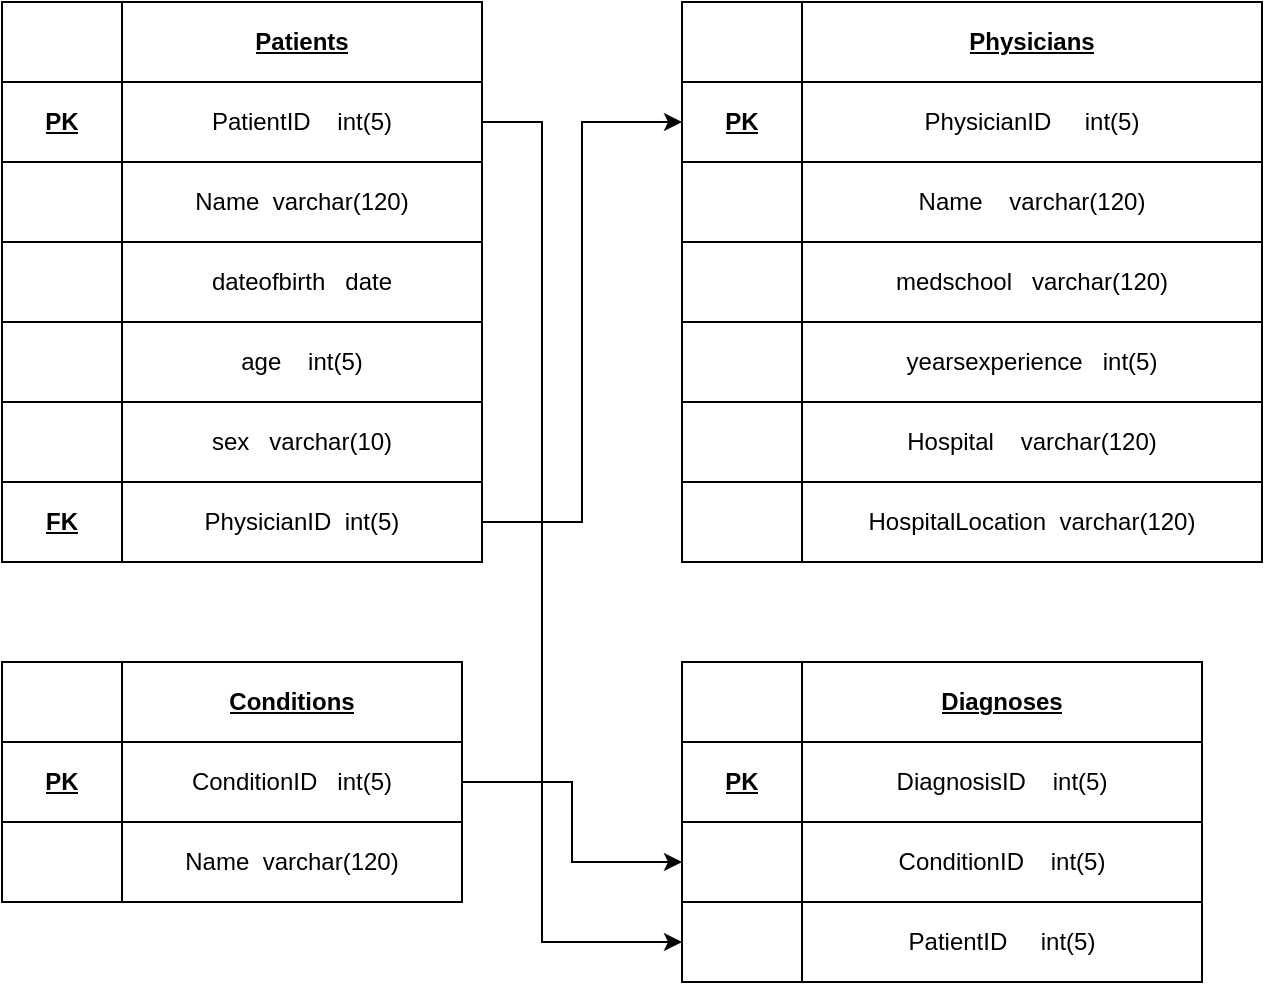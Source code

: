 <mxfile version="14.8.6" type="github">
  <diagram id="c3BmcY3r0Z-4gi71um3W" name="Page-1">
    <mxGraphModel dx="829" dy="602" grid="1" gridSize="10" guides="1" tooltips="1" connect="1" arrows="1" fold="1" page="1" pageScale="1" pageWidth="850" pageHeight="1100" math="0" shadow="0">
      <root>
        <mxCell id="0" />
        <mxCell id="1" parent="0" />
        <mxCell id="wFgXDVnAIV2HCJbL3Akw-69" value="" style="shape=table;startSize=0;container=1;collapsible=0;childLayout=tableLayout;" parent="1" vertex="1">
          <mxGeometry x="40" y="30" width="240" height="280" as="geometry" />
        </mxCell>
        <mxCell id="wFgXDVnAIV2HCJbL3Akw-70" value="" style="shape=partialRectangle;collapsible=0;dropTarget=0;pointerEvents=0;fillColor=none;top=0;left=0;bottom=0;right=0;points=[[0,0.5],[1,0.5]];portConstraint=eastwest;" parent="wFgXDVnAIV2HCJbL3Akw-69" vertex="1">
          <mxGeometry width="240" height="40" as="geometry" />
        </mxCell>
        <mxCell id="wFgXDVnAIV2HCJbL3Akw-71" value="" style="shape=partialRectangle;html=1;whiteSpace=wrap;connectable=0;overflow=hidden;fillColor=none;top=0;left=0;bottom=0;right=0;" parent="wFgXDVnAIV2HCJbL3Akw-70" vertex="1">
          <mxGeometry width="60" height="40" as="geometry" />
        </mxCell>
        <mxCell id="wFgXDVnAIV2HCJbL3Akw-72" value="&lt;b&gt;&lt;u&gt;Patients&lt;/u&gt;&lt;/b&gt;" style="shape=partialRectangle;html=1;whiteSpace=wrap;connectable=0;overflow=hidden;fillColor=none;top=0;left=0;bottom=0;right=0;" parent="wFgXDVnAIV2HCJbL3Akw-70" vertex="1">
          <mxGeometry x="60" width="180" height="40" as="geometry" />
        </mxCell>
        <mxCell id="wFgXDVnAIV2HCJbL3Akw-73" value="" style="shape=partialRectangle;collapsible=0;dropTarget=0;pointerEvents=0;fillColor=none;top=0;left=0;bottom=0;right=0;points=[[0,0.5],[1,0.5]];portConstraint=eastwest;" parent="wFgXDVnAIV2HCJbL3Akw-69" vertex="1">
          <mxGeometry y="40" width="240" height="40" as="geometry" />
        </mxCell>
        <mxCell id="wFgXDVnAIV2HCJbL3Akw-74" value="&lt;b&gt;&lt;u&gt;PK&lt;/u&gt;&lt;/b&gt;" style="shape=partialRectangle;html=1;whiteSpace=wrap;connectable=0;overflow=hidden;fillColor=none;top=0;left=0;bottom=0;right=0;" parent="wFgXDVnAIV2HCJbL3Akw-73" vertex="1">
          <mxGeometry width="60" height="40" as="geometry" />
        </mxCell>
        <mxCell id="wFgXDVnAIV2HCJbL3Akw-75" value="PatientID&lt;span style=&quot;white-space: pre&quot;&gt; &lt;/span&gt;&lt;span style=&quot;white-space: pre&quot;&gt; &lt;span style=&quot;white-space: pre&quot;&gt; &lt;/span&gt;&lt;span style=&quot;white-space: pre&quot;&gt; int(5)&lt;/span&gt;&lt;/span&gt;" style="shape=partialRectangle;html=1;whiteSpace=wrap;connectable=0;overflow=hidden;fillColor=none;top=0;left=0;bottom=0;right=0;" parent="wFgXDVnAIV2HCJbL3Akw-73" vertex="1">
          <mxGeometry x="60" width="180" height="40" as="geometry" />
        </mxCell>
        <mxCell id="wFgXDVnAIV2HCJbL3Akw-76" value="" style="shape=partialRectangle;collapsible=0;dropTarget=0;pointerEvents=0;fillColor=none;top=0;left=0;bottom=0;right=0;points=[[0,0.5],[1,0.5]];portConstraint=eastwest;" parent="wFgXDVnAIV2HCJbL3Akw-69" vertex="1">
          <mxGeometry y="80" width="240" height="40" as="geometry" />
        </mxCell>
        <mxCell id="wFgXDVnAIV2HCJbL3Akw-77" value="" style="shape=partialRectangle;html=1;whiteSpace=wrap;connectable=0;overflow=hidden;fillColor=none;top=0;left=0;bottom=0;right=0;" parent="wFgXDVnAIV2HCJbL3Akw-76" vertex="1">
          <mxGeometry width="60" height="40" as="geometry" />
        </mxCell>
        <mxCell id="wFgXDVnAIV2HCJbL3Akw-78" value="Name&lt;span style=&quot;white-space: pre&quot;&gt; &lt;/span&gt;&lt;span style=&quot;white-space: pre&quot;&gt; varchar(120)&lt;/span&gt;" style="shape=partialRectangle;html=1;whiteSpace=wrap;connectable=0;overflow=hidden;fillColor=none;top=0;left=0;bottom=0;right=0;" parent="wFgXDVnAIV2HCJbL3Akw-76" vertex="1">
          <mxGeometry x="60" width="180" height="40" as="geometry" />
        </mxCell>
        <mxCell id="wFgXDVnAIV2HCJbL3Akw-79" value="" style="shape=partialRectangle;collapsible=0;dropTarget=0;pointerEvents=0;fillColor=none;top=0;left=0;bottom=0;right=0;points=[[0,0.5],[1,0.5]];portConstraint=eastwest;" parent="wFgXDVnAIV2HCJbL3Akw-69" vertex="1">
          <mxGeometry y="120" width="240" height="40" as="geometry" />
        </mxCell>
        <mxCell id="wFgXDVnAIV2HCJbL3Akw-80" value="" style="shape=partialRectangle;html=1;whiteSpace=wrap;connectable=0;overflow=hidden;fillColor=none;top=0;left=0;bottom=0;right=0;" parent="wFgXDVnAIV2HCJbL3Akw-79" vertex="1">
          <mxGeometry width="60" height="40" as="geometry" />
        </mxCell>
        <mxCell id="wFgXDVnAIV2HCJbL3Akw-81" value="dateofbirth&lt;span style=&quot;white-space: pre&quot;&gt; &lt;span style=&quot;white-space: pre&quot;&gt; &lt;/span&gt;&lt;/span&gt;&lt;span style=&quot;white-space: pre&quot;&gt; date&lt;/span&gt;" style="shape=partialRectangle;html=1;whiteSpace=wrap;connectable=0;overflow=hidden;fillColor=none;top=0;left=0;bottom=0;right=0;" parent="wFgXDVnAIV2HCJbL3Akw-79" vertex="1">
          <mxGeometry x="60" width="180" height="40" as="geometry" />
        </mxCell>
        <mxCell id="wFgXDVnAIV2HCJbL3Akw-82" value="" style="shape=partialRectangle;collapsible=0;dropTarget=0;pointerEvents=0;fillColor=none;top=0;left=0;bottom=0;right=0;points=[[0,0.5],[1,0.5]];portConstraint=eastwest;" parent="wFgXDVnAIV2HCJbL3Akw-69" vertex="1">
          <mxGeometry y="160" width="240" height="40" as="geometry" />
        </mxCell>
        <mxCell id="wFgXDVnAIV2HCJbL3Akw-83" value="" style="shape=partialRectangle;html=1;whiteSpace=wrap;connectable=0;overflow=hidden;fillColor=none;top=0;left=0;bottom=0;right=0;" parent="wFgXDVnAIV2HCJbL3Akw-82" vertex="1">
          <mxGeometry width="60" height="40" as="geometry" />
        </mxCell>
        <mxCell id="wFgXDVnAIV2HCJbL3Akw-84" value="age&lt;span style=&quot;white-space: pre&quot;&gt; &lt;span style=&quot;white-space: pre&quot;&gt; &lt;/span&gt;&lt;span style=&quot;white-space: pre&quot;&gt; &lt;span style=&quot;white-space: pre&quot;&gt; int(5)&lt;/span&gt;&lt;/span&gt;&lt;/span&gt;" style="shape=partialRectangle;html=1;whiteSpace=wrap;connectable=0;overflow=hidden;fillColor=none;top=0;left=0;bottom=0;right=0;" parent="wFgXDVnAIV2HCJbL3Akw-82" vertex="1">
          <mxGeometry x="60" width="180" height="40" as="geometry" />
        </mxCell>
        <mxCell id="wFgXDVnAIV2HCJbL3Akw-85" value="" style="shape=partialRectangle;collapsible=0;dropTarget=0;pointerEvents=0;fillColor=none;top=0;left=0;bottom=0;right=0;points=[[0,0.5],[1,0.5]];portConstraint=eastwest;" parent="wFgXDVnAIV2HCJbL3Akw-69" vertex="1">
          <mxGeometry y="200" width="240" height="40" as="geometry" />
        </mxCell>
        <mxCell id="wFgXDVnAIV2HCJbL3Akw-86" value="" style="shape=partialRectangle;html=1;whiteSpace=wrap;connectable=0;overflow=hidden;fillColor=none;top=0;left=0;bottom=0;right=0;" parent="wFgXDVnAIV2HCJbL3Akw-85" vertex="1">
          <mxGeometry width="60" height="40" as="geometry" />
        </mxCell>
        <mxCell id="wFgXDVnAIV2HCJbL3Akw-87" value="sex&lt;span style=&quot;white-space: pre&quot;&gt; &lt;span style=&quot;white-space: pre&quot;&gt; &lt;span style=&quot;white-space: pre&quot;&gt; varchar(10)&lt;/span&gt;&lt;/span&gt;&lt;/span&gt;" style="shape=partialRectangle;html=1;whiteSpace=wrap;connectable=0;overflow=hidden;fillColor=none;top=0;left=0;bottom=0;right=0;" parent="wFgXDVnAIV2HCJbL3Akw-85" vertex="1">
          <mxGeometry x="60" width="180" height="40" as="geometry" />
        </mxCell>
        <mxCell id="wFgXDVnAIV2HCJbL3Akw-88" value="" style="shape=partialRectangle;collapsible=0;dropTarget=0;pointerEvents=0;fillColor=none;top=0;left=0;bottom=0;right=0;points=[[0,0.5],[1,0.5]];portConstraint=eastwest;" parent="wFgXDVnAIV2HCJbL3Akw-69" vertex="1">
          <mxGeometry y="240" width="240" height="40" as="geometry" />
        </mxCell>
        <mxCell id="wFgXDVnAIV2HCJbL3Akw-89" value="&lt;b&gt;&lt;u&gt;FK&lt;/u&gt;&lt;/b&gt;" style="shape=partialRectangle;html=1;whiteSpace=wrap;connectable=0;overflow=hidden;fillColor=none;top=0;left=0;bottom=0;right=0;" parent="wFgXDVnAIV2HCJbL3Akw-88" vertex="1">
          <mxGeometry width="60" height="40" as="geometry" />
        </mxCell>
        <mxCell id="wFgXDVnAIV2HCJbL3Akw-90" value="PhysicianID&lt;span style=&quot;white-space: pre&quot;&gt; &lt;/span&gt;&lt;span style=&quot;white-space: pre&quot;&gt; int(5)&lt;/span&gt;" style="shape=partialRectangle;html=1;whiteSpace=wrap;connectable=0;overflow=hidden;fillColor=none;top=0;left=0;bottom=0;right=0;" parent="wFgXDVnAIV2HCJbL3Akw-88" vertex="1">
          <mxGeometry x="60" width="180" height="40" as="geometry" />
        </mxCell>
        <mxCell id="wFgXDVnAIV2HCJbL3Akw-98" value="" style="shape=table;startSize=0;container=1;collapsible=0;childLayout=tableLayout;" parent="1" vertex="1">
          <mxGeometry x="380" y="30" width="290" height="280" as="geometry" />
        </mxCell>
        <mxCell id="wFgXDVnAIV2HCJbL3Akw-99" value="" style="shape=partialRectangle;collapsible=0;dropTarget=0;pointerEvents=0;fillColor=none;top=0;left=0;bottom=0;right=0;points=[[0,0.5],[1,0.5]];portConstraint=eastwest;" parent="wFgXDVnAIV2HCJbL3Akw-98" vertex="1">
          <mxGeometry width="290" height="40" as="geometry" />
        </mxCell>
        <mxCell id="wFgXDVnAIV2HCJbL3Akw-100" value="" style="shape=partialRectangle;html=1;whiteSpace=wrap;connectable=0;overflow=hidden;fillColor=none;top=0;left=0;bottom=0;right=0;" parent="wFgXDVnAIV2HCJbL3Akw-99" vertex="1">
          <mxGeometry width="60" height="40" as="geometry" />
        </mxCell>
        <mxCell id="wFgXDVnAIV2HCJbL3Akw-101" value="&lt;b&gt;&lt;u&gt;Physicians&lt;/u&gt;&lt;/b&gt;" style="shape=partialRectangle;html=1;whiteSpace=wrap;connectable=0;overflow=hidden;fillColor=none;top=0;left=0;bottom=0;right=0;" parent="wFgXDVnAIV2HCJbL3Akw-99" vertex="1">
          <mxGeometry x="60" width="230" height="40" as="geometry" />
        </mxCell>
        <mxCell id="wFgXDVnAIV2HCJbL3Akw-102" value="" style="shape=partialRectangle;collapsible=0;dropTarget=0;pointerEvents=0;fillColor=none;top=0;left=0;bottom=0;right=0;points=[[0,0.5],[1,0.5]];portConstraint=eastwest;" parent="wFgXDVnAIV2HCJbL3Akw-98" vertex="1">
          <mxGeometry y="40" width="290" height="40" as="geometry" />
        </mxCell>
        <mxCell id="wFgXDVnAIV2HCJbL3Akw-103" value="&lt;b&gt;&lt;u&gt;PK&lt;/u&gt;&lt;/b&gt;" style="shape=partialRectangle;html=1;whiteSpace=wrap;connectable=0;overflow=hidden;fillColor=none;top=0;left=0;bottom=0;right=0;" parent="wFgXDVnAIV2HCJbL3Akw-102" vertex="1">
          <mxGeometry width="60" height="40" as="geometry" />
        </mxCell>
        <mxCell id="wFgXDVnAIV2HCJbL3Akw-104" value="PhysicianID&lt;span style=&quot;white-space: pre&quot;&gt; &lt;span style=&quot;white-space: pre&quot;&gt; &lt;/span&gt;&lt;span style=&quot;white-space: pre&quot;&gt; &lt;/span&gt;&lt;/span&gt;&lt;span style=&quot;white-space: pre&quot;&gt; &lt;span style=&quot;white-space: pre&quot;&gt; int(5)&lt;/span&gt;&lt;/span&gt;" style="shape=partialRectangle;html=1;whiteSpace=wrap;connectable=0;overflow=hidden;fillColor=none;top=0;left=0;bottom=0;right=0;" parent="wFgXDVnAIV2HCJbL3Akw-102" vertex="1">
          <mxGeometry x="60" width="230" height="40" as="geometry" />
        </mxCell>
        <mxCell id="wFgXDVnAIV2HCJbL3Akw-105" value="" style="shape=partialRectangle;collapsible=0;dropTarget=0;pointerEvents=0;fillColor=none;top=0;left=0;bottom=0;right=0;points=[[0,0.5],[1,0.5]];portConstraint=eastwest;" parent="wFgXDVnAIV2HCJbL3Akw-98" vertex="1">
          <mxGeometry y="80" width="290" height="40" as="geometry" />
        </mxCell>
        <mxCell id="wFgXDVnAIV2HCJbL3Akw-106" value="" style="shape=partialRectangle;html=1;whiteSpace=wrap;connectable=0;overflow=hidden;fillColor=none;top=0;left=0;bottom=0;right=0;" parent="wFgXDVnAIV2HCJbL3Akw-105" vertex="1">
          <mxGeometry width="60" height="40" as="geometry" />
        </mxCell>
        <mxCell id="wFgXDVnAIV2HCJbL3Akw-107" value="Name&lt;span style=&quot;white-space: pre&quot;&gt; &lt;span style=&quot;white-space: pre&quot;&gt; &lt;/span&gt;&lt;span style=&quot;white-space: pre&quot;&gt; &lt;span style=&quot;white-space: pre&quot;&gt; varchar(120)&lt;/span&gt;&lt;/span&gt;&lt;/span&gt;" style="shape=partialRectangle;html=1;whiteSpace=wrap;connectable=0;overflow=hidden;fillColor=none;top=0;left=0;bottom=0;right=0;" parent="wFgXDVnAIV2HCJbL3Akw-105" vertex="1">
          <mxGeometry x="60" width="230" height="40" as="geometry" />
        </mxCell>
        <mxCell id="wFgXDVnAIV2HCJbL3Akw-108" value="" style="shape=partialRectangle;collapsible=0;dropTarget=0;pointerEvents=0;fillColor=none;top=0;left=0;bottom=0;right=0;points=[[0,0.5],[1,0.5]];portConstraint=eastwest;" parent="wFgXDVnAIV2HCJbL3Akw-98" vertex="1">
          <mxGeometry y="120" width="290" height="40" as="geometry" />
        </mxCell>
        <mxCell id="wFgXDVnAIV2HCJbL3Akw-109" value="" style="shape=partialRectangle;html=1;whiteSpace=wrap;connectable=0;overflow=hidden;fillColor=none;top=0;left=0;bottom=0;right=0;" parent="wFgXDVnAIV2HCJbL3Akw-108" vertex="1">
          <mxGeometry width="60" height="40" as="geometry" />
        </mxCell>
        <mxCell id="wFgXDVnAIV2HCJbL3Akw-110" value="medschool&lt;span style=&quot;white-space: pre&quot;&gt; &lt;span style=&quot;white-space: pre&quot;&gt; &lt;/span&gt;&lt;span style=&quot;white-space: pre&quot;&gt; varchar(120)&lt;/span&gt;&lt;/span&gt;" style="shape=partialRectangle;html=1;whiteSpace=wrap;connectable=0;overflow=hidden;fillColor=none;top=0;left=0;bottom=0;right=0;" parent="wFgXDVnAIV2HCJbL3Akw-108" vertex="1">
          <mxGeometry x="60" width="230" height="40" as="geometry" />
        </mxCell>
        <mxCell id="wFgXDVnAIV2HCJbL3Akw-111" value="" style="shape=partialRectangle;collapsible=0;dropTarget=0;pointerEvents=0;fillColor=none;top=0;left=0;bottom=0;right=0;points=[[0,0.5],[1,0.5]];portConstraint=eastwest;" parent="wFgXDVnAIV2HCJbL3Akw-98" vertex="1">
          <mxGeometry y="160" width="290" height="40" as="geometry" />
        </mxCell>
        <mxCell id="wFgXDVnAIV2HCJbL3Akw-112" value="" style="shape=partialRectangle;html=1;whiteSpace=wrap;connectable=0;overflow=hidden;fillColor=none;top=0;left=0;bottom=0;right=0;" parent="wFgXDVnAIV2HCJbL3Akw-111" vertex="1">
          <mxGeometry width="60" height="40" as="geometry" />
        </mxCell>
        <mxCell id="wFgXDVnAIV2HCJbL3Akw-113" value="yearsexperience&lt;span style=&quot;white-space: pre&quot;&gt; &lt;/span&gt;&lt;span style=&quot;white-space: pre&quot;&gt; &lt;span style=&quot;white-space: pre&quot;&gt; int(5)&lt;/span&gt;&lt;/span&gt;" style="shape=partialRectangle;html=1;whiteSpace=wrap;connectable=0;overflow=hidden;fillColor=none;top=0;left=0;bottom=0;right=0;" parent="wFgXDVnAIV2HCJbL3Akw-111" vertex="1">
          <mxGeometry x="60" width="230" height="40" as="geometry" />
        </mxCell>
        <mxCell id="wFgXDVnAIV2HCJbL3Akw-114" value="" style="shape=partialRectangle;collapsible=0;dropTarget=0;pointerEvents=0;fillColor=none;top=0;left=0;bottom=0;right=0;points=[[0,0.5],[1,0.5]];portConstraint=eastwest;" parent="wFgXDVnAIV2HCJbL3Akw-98" vertex="1">
          <mxGeometry y="200" width="290" height="40" as="geometry" />
        </mxCell>
        <mxCell id="wFgXDVnAIV2HCJbL3Akw-115" value="" style="shape=partialRectangle;html=1;whiteSpace=wrap;connectable=0;overflow=hidden;fillColor=none;top=0;left=0;bottom=0;right=0;" parent="wFgXDVnAIV2HCJbL3Akw-114" vertex="1">
          <mxGeometry width="60" height="40" as="geometry" />
        </mxCell>
        <mxCell id="wFgXDVnAIV2HCJbL3Akw-116" value="Hospital&lt;span style=&quot;white-space: pre&quot;&gt; &lt;span style=&quot;white-space: pre&quot;&gt; &lt;span style=&quot;white-space: pre&quot;&gt; &lt;span style=&quot;white-space: pre&quot;&gt; varchar(120)&lt;/span&gt;&lt;/span&gt;&lt;/span&gt;&lt;/span&gt;" style="shape=partialRectangle;html=1;whiteSpace=wrap;connectable=0;overflow=hidden;fillColor=none;top=0;left=0;bottom=0;right=0;" parent="wFgXDVnAIV2HCJbL3Akw-114" vertex="1">
          <mxGeometry x="60" width="230" height="40" as="geometry" />
        </mxCell>
        <mxCell id="wFgXDVnAIV2HCJbL3Akw-117" value="" style="shape=partialRectangle;collapsible=0;dropTarget=0;pointerEvents=0;fillColor=none;top=0;left=0;bottom=0;right=0;points=[[0,0.5],[1,0.5]];portConstraint=eastwest;" parent="wFgXDVnAIV2HCJbL3Akw-98" vertex="1">
          <mxGeometry y="240" width="290" height="40" as="geometry" />
        </mxCell>
        <mxCell id="wFgXDVnAIV2HCJbL3Akw-118" value="" style="shape=partialRectangle;html=1;whiteSpace=wrap;connectable=0;overflow=hidden;fillColor=none;top=0;left=0;bottom=0;right=0;" parent="wFgXDVnAIV2HCJbL3Akw-117" vertex="1">
          <mxGeometry width="60" height="40" as="geometry" />
        </mxCell>
        <mxCell id="wFgXDVnAIV2HCJbL3Akw-119" value="HospitalLocation&lt;span style=&quot;white-space: pre&quot;&gt; &lt;span style=&quot;white-space: pre&quot;&gt; &lt;span style=&quot;white-space: pre&quot;&gt;varchar(120)&lt;/span&gt;&lt;/span&gt;&lt;/span&gt;" style="shape=partialRectangle;html=1;whiteSpace=wrap;connectable=0;overflow=hidden;fillColor=none;top=0;left=0;bottom=0;right=0;" parent="wFgXDVnAIV2HCJbL3Akw-117" vertex="1">
          <mxGeometry x="60" width="230" height="40" as="geometry" />
        </mxCell>
        <mxCell id="wFgXDVnAIV2HCJbL3Akw-128" value="" style="edgeStyle=orthogonalEdgeStyle;rounded=0;orthogonalLoop=1;jettySize=auto;html=1;entryX=0;entryY=0.5;entryDx=0;entryDy=0;exitX=1;exitY=0.5;exitDx=0;exitDy=0;" parent="1" source="wFgXDVnAIV2HCJbL3Akw-88" target="wFgXDVnAIV2HCJbL3Akw-102" edge="1">
          <mxGeometry relative="1" as="geometry" />
        </mxCell>
        <mxCell id="Ft4-OXkU_Us3fp8Sp3cz-1" value="" style="shape=table;startSize=0;container=1;collapsible=0;childLayout=tableLayout;" vertex="1" parent="1">
          <mxGeometry x="40" y="360" width="230" height="120" as="geometry" />
        </mxCell>
        <mxCell id="Ft4-OXkU_Us3fp8Sp3cz-2" value="" style="shape=partialRectangle;collapsible=0;dropTarget=0;pointerEvents=0;fillColor=none;top=0;left=0;bottom=0;right=0;points=[[0,0.5],[1,0.5]];portConstraint=eastwest;" vertex="1" parent="Ft4-OXkU_Us3fp8Sp3cz-1">
          <mxGeometry width="230" height="40" as="geometry" />
        </mxCell>
        <mxCell id="Ft4-OXkU_Us3fp8Sp3cz-3" value="" style="shape=partialRectangle;html=1;whiteSpace=wrap;connectable=0;overflow=hidden;fillColor=none;top=0;left=0;bottom=0;right=0;" vertex="1" parent="Ft4-OXkU_Us3fp8Sp3cz-2">
          <mxGeometry width="60" height="40" as="geometry" />
        </mxCell>
        <mxCell id="Ft4-OXkU_Us3fp8Sp3cz-4" value="&lt;b&gt;&lt;u&gt;Conditions&lt;/u&gt;&lt;/b&gt;" style="shape=partialRectangle;html=1;whiteSpace=wrap;connectable=0;overflow=hidden;fillColor=none;top=0;left=0;bottom=0;right=0;" vertex="1" parent="Ft4-OXkU_Us3fp8Sp3cz-2">
          <mxGeometry x="60" width="170" height="40" as="geometry" />
        </mxCell>
        <mxCell id="Ft4-OXkU_Us3fp8Sp3cz-5" value="" style="shape=partialRectangle;collapsible=0;dropTarget=0;pointerEvents=0;fillColor=none;top=0;left=0;bottom=0;right=0;points=[[0,0.5],[1,0.5]];portConstraint=eastwest;" vertex="1" parent="Ft4-OXkU_Us3fp8Sp3cz-1">
          <mxGeometry y="40" width="230" height="40" as="geometry" />
        </mxCell>
        <mxCell id="Ft4-OXkU_Us3fp8Sp3cz-6" value="PK" style="shape=partialRectangle;html=1;whiteSpace=wrap;connectable=0;overflow=hidden;fillColor=none;top=0;left=0;bottom=0;right=0;fontStyle=5" vertex="1" parent="Ft4-OXkU_Us3fp8Sp3cz-5">
          <mxGeometry width="60" height="40" as="geometry" />
        </mxCell>
        <mxCell id="Ft4-OXkU_Us3fp8Sp3cz-7" value="ConditionID&lt;span style=&quot;white-space: pre&quot;&gt; &lt;span style=&quot;white-space: pre&quot;&gt; &lt;span style=&quot;white-space: pre&quot;&gt; int(5)&lt;/span&gt;&lt;/span&gt;&lt;/span&gt;" style="shape=partialRectangle;html=1;whiteSpace=wrap;connectable=0;overflow=hidden;fillColor=none;top=0;left=0;bottom=0;right=0;" vertex="1" parent="Ft4-OXkU_Us3fp8Sp3cz-5">
          <mxGeometry x="60" width="170" height="40" as="geometry" />
        </mxCell>
        <mxCell id="Ft4-OXkU_Us3fp8Sp3cz-8" value="" style="shape=partialRectangle;collapsible=0;dropTarget=0;pointerEvents=0;fillColor=none;top=0;left=0;bottom=0;right=0;points=[[0,0.5],[1,0.5]];portConstraint=eastwest;" vertex="1" parent="Ft4-OXkU_Us3fp8Sp3cz-1">
          <mxGeometry y="80" width="230" height="40" as="geometry" />
        </mxCell>
        <mxCell id="Ft4-OXkU_Us3fp8Sp3cz-9" value="" style="shape=partialRectangle;html=1;whiteSpace=wrap;connectable=0;overflow=hidden;fillColor=none;top=0;left=0;bottom=0;right=0;" vertex="1" parent="Ft4-OXkU_Us3fp8Sp3cz-8">
          <mxGeometry width="60" height="40" as="geometry" />
        </mxCell>
        <mxCell id="Ft4-OXkU_Us3fp8Sp3cz-10" value="Name&lt;span style=&quot;white-space: pre&quot;&gt; &lt;span style=&quot;white-space: pre&quot;&gt; &lt;span style=&quot;white-space: pre&quot;&gt;varchar(120)&lt;/span&gt;&lt;/span&gt;&lt;/span&gt;" style="shape=partialRectangle;html=1;whiteSpace=wrap;connectable=0;overflow=hidden;fillColor=none;top=0;left=0;bottom=0;right=0;" vertex="1" parent="Ft4-OXkU_Us3fp8Sp3cz-8">
          <mxGeometry x="60" width="170" height="40" as="geometry" />
        </mxCell>
        <mxCell id="Ft4-OXkU_Us3fp8Sp3cz-11" value="" style="shape=table;startSize=0;container=1;collapsible=0;childLayout=tableLayout;" vertex="1" parent="1">
          <mxGeometry x="380" y="360" width="260.0" height="160" as="geometry" />
        </mxCell>
        <mxCell id="Ft4-OXkU_Us3fp8Sp3cz-12" value="" style="shape=partialRectangle;collapsible=0;dropTarget=0;pointerEvents=0;fillColor=none;top=0;left=0;bottom=0;right=0;points=[[0,0.5],[1,0.5]];portConstraint=eastwest;" vertex="1" parent="Ft4-OXkU_Us3fp8Sp3cz-11">
          <mxGeometry width="260.0" height="40" as="geometry" />
        </mxCell>
        <mxCell id="Ft4-OXkU_Us3fp8Sp3cz-13" value="" style="shape=partialRectangle;html=1;whiteSpace=wrap;connectable=0;overflow=hidden;fillColor=none;top=0;left=0;bottom=0;right=0;" vertex="1" parent="Ft4-OXkU_Us3fp8Sp3cz-12">
          <mxGeometry width="60" height="40" as="geometry" />
        </mxCell>
        <mxCell id="Ft4-OXkU_Us3fp8Sp3cz-14" value="&lt;b&gt;&lt;u&gt;Diagnoses&lt;/u&gt;&lt;/b&gt;" style="shape=partialRectangle;html=1;whiteSpace=wrap;connectable=0;overflow=hidden;fillColor=none;top=0;left=0;bottom=0;right=0;" vertex="1" parent="Ft4-OXkU_Us3fp8Sp3cz-12">
          <mxGeometry x="60" width="200" height="40" as="geometry" />
        </mxCell>
        <mxCell id="Ft4-OXkU_Us3fp8Sp3cz-15" value="" style="shape=partialRectangle;collapsible=0;dropTarget=0;pointerEvents=0;fillColor=none;top=0;left=0;bottom=0;right=0;points=[[0,0.5],[1,0.5]];portConstraint=eastwest;" vertex="1" parent="Ft4-OXkU_Us3fp8Sp3cz-11">
          <mxGeometry y="40" width="260.0" height="40" as="geometry" />
        </mxCell>
        <mxCell id="Ft4-OXkU_Us3fp8Sp3cz-16" value="&lt;b&gt;&lt;u&gt;PK&lt;/u&gt;&lt;/b&gt;" style="shape=partialRectangle;html=1;whiteSpace=wrap;connectable=0;overflow=hidden;fillColor=none;top=0;left=0;bottom=0;right=0;" vertex="1" parent="Ft4-OXkU_Us3fp8Sp3cz-15">
          <mxGeometry width="60" height="40" as="geometry" />
        </mxCell>
        <mxCell id="Ft4-OXkU_Us3fp8Sp3cz-17" value="DiagnosisID&lt;span style=&quot;white-space: pre&quot;&gt; &lt;span style=&quot;white-space: pre&quot;&gt; &lt;span style=&quot;white-space: pre&quot;&gt; &lt;span style=&quot;white-space: pre&quot;&gt; &lt;span style=&quot;white-space: pre&quot;&gt;int(5)&lt;/span&gt;&lt;/span&gt;&lt;/span&gt;&lt;/span&gt;&lt;/span&gt;" style="shape=partialRectangle;html=1;whiteSpace=wrap;connectable=0;overflow=hidden;fillColor=none;top=0;left=0;bottom=0;right=0;" vertex="1" parent="Ft4-OXkU_Us3fp8Sp3cz-15">
          <mxGeometry x="60" width="200" height="40" as="geometry" />
        </mxCell>
        <mxCell id="Ft4-OXkU_Us3fp8Sp3cz-18" value="" style="shape=partialRectangle;collapsible=0;dropTarget=0;pointerEvents=0;fillColor=none;top=0;left=0;bottom=0;right=0;points=[[0,0.5],[1,0.5]];portConstraint=eastwest;" vertex="1" parent="Ft4-OXkU_Us3fp8Sp3cz-11">
          <mxGeometry y="80" width="260.0" height="40" as="geometry" />
        </mxCell>
        <mxCell id="Ft4-OXkU_Us3fp8Sp3cz-19" value="" style="shape=partialRectangle;html=1;whiteSpace=wrap;connectable=0;overflow=hidden;fillColor=none;top=0;left=0;bottom=0;right=0;" vertex="1" parent="Ft4-OXkU_Us3fp8Sp3cz-18">
          <mxGeometry width="60" height="40" as="geometry" />
        </mxCell>
        <mxCell id="Ft4-OXkU_Us3fp8Sp3cz-20" value="ConditionID&lt;span style=&quot;white-space: pre&quot;&gt; &lt;span style=&quot;white-space: pre&quot;&gt; &lt;span style=&quot;white-space: pre&quot;&gt; &lt;span style=&quot;white-space: pre&quot;&gt; int(5)&lt;/span&gt;&lt;/span&gt;&lt;/span&gt;&lt;/span&gt;" style="shape=partialRectangle;html=1;whiteSpace=wrap;connectable=0;overflow=hidden;fillColor=none;top=0;left=0;bottom=0;right=0;" vertex="1" parent="Ft4-OXkU_Us3fp8Sp3cz-18">
          <mxGeometry x="60" width="200" height="40" as="geometry" />
        </mxCell>
        <mxCell id="Ft4-OXkU_Us3fp8Sp3cz-21" value="" style="shape=partialRectangle;collapsible=0;dropTarget=0;pointerEvents=0;fillColor=none;top=0;left=0;bottom=0;right=0;points=[[0,0.5],[1,0.5]];portConstraint=eastwest;" vertex="1" parent="Ft4-OXkU_Us3fp8Sp3cz-11">
          <mxGeometry y="120" width="260.0" height="40" as="geometry" />
        </mxCell>
        <mxCell id="Ft4-OXkU_Us3fp8Sp3cz-22" value="" style="shape=partialRectangle;html=1;whiteSpace=wrap;connectable=0;overflow=hidden;fillColor=none;top=0;left=0;bottom=0;right=0;" vertex="1" parent="Ft4-OXkU_Us3fp8Sp3cz-21">
          <mxGeometry width="60" height="40" as="geometry" />
        </mxCell>
        <mxCell id="Ft4-OXkU_Us3fp8Sp3cz-23" value="PatientID&lt;span style=&quot;white-space: pre&quot;&gt; &lt;span style=&quot;white-space: pre&quot;&gt; &lt;span style=&quot;white-space: pre&quot;&gt; &lt;span style=&quot;white-space: pre&quot;&gt; &lt;span style=&quot;white-space: pre&quot;&gt; int(5)&lt;/span&gt;&lt;/span&gt;&lt;/span&gt;&lt;/span&gt;&lt;/span&gt;" style="shape=partialRectangle;html=1;whiteSpace=wrap;connectable=0;overflow=hidden;fillColor=none;top=0;left=0;bottom=0;right=0;" vertex="1" parent="Ft4-OXkU_Us3fp8Sp3cz-21">
          <mxGeometry x="60" width="200" height="40" as="geometry" />
        </mxCell>
        <mxCell id="Ft4-OXkU_Us3fp8Sp3cz-24" value="" style="edgeStyle=orthogonalEdgeStyle;rounded=0;orthogonalLoop=1;jettySize=auto;html=1;" edge="1" parent="1" source="Ft4-OXkU_Us3fp8Sp3cz-5" target="Ft4-OXkU_Us3fp8Sp3cz-18">
          <mxGeometry relative="1" as="geometry" />
        </mxCell>
        <mxCell id="Ft4-OXkU_Us3fp8Sp3cz-26" value="" style="edgeStyle=orthogonalEdgeStyle;rounded=0;orthogonalLoop=1;jettySize=auto;html=1;entryX=0;entryY=0.5;entryDx=0;entryDy=0;" edge="1" parent="1" source="wFgXDVnAIV2HCJbL3Akw-73" target="Ft4-OXkU_Us3fp8Sp3cz-21">
          <mxGeometry relative="1" as="geometry">
            <Array as="points">
              <mxPoint x="310" y="90" />
              <mxPoint x="310" y="500" />
            </Array>
          </mxGeometry>
        </mxCell>
      </root>
    </mxGraphModel>
  </diagram>
</mxfile>
